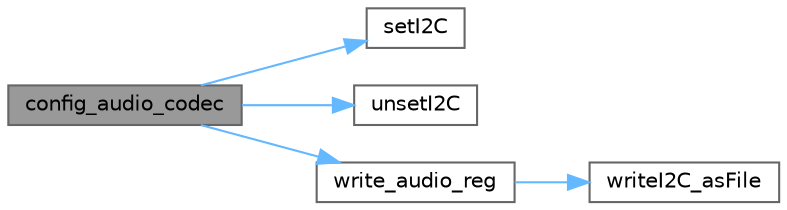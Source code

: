 digraph "config_audio_codec"
{
 // LATEX_PDF_SIZE
  bgcolor="transparent";
  edge [fontname=Helvetica,fontsize=10,labelfontname=Helvetica,labelfontsize=10];
  node [fontname=Helvetica,fontsize=10,shape=box,height=0.2,width=0.4];
  rankdir="LR";
  Node1 [id="Node000001",label="config_audio_codec",height=0.2,width=0.4,color="gray40", fillcolor="grey60", style="filled", fontcolor="black",tooltip=" "];
  Node1 -> Node2 [id="edge1_Node000001_Node000002",color="steelblue1",style="solid",tooltip=" "];
  Node2 [id="Node000002",label="setI2C",height=0.2,width=0.4,color="grey40", fillcolor="white", style="filled",URL="$i2cps_8c.html#a423d97e7bbc2c26785d9a5de31d2f220",tooltip=" "];
  Node1 -> Node3 [id="edge2_Node000001_Node000003",color="steelblue1",style="solid",tooltip=" "];
  Node3 [id="Node000003",label="unsetI2C",height=0.2,width=0.4,color="grey40", fillcolor="white", style="filled",URL="$i2cps_8c.html#a8fbf09bd758928bc8f434d96957ec40f",tooltip=" "];
  Node1 -> Node4 [id="edge3_Node000001_Node000004",color="steelblue1",style="solid",tooltip=" "];
  Node4 [id="Node000004",label="write_audio_reg",height=0.2,width=0.4,color="grey40", fillcolor="white", style="filled",URL="$group__AUDIO.html#ga3ec4d5593965dc8b93d40e80e2143902",tooltip=" "];
  Node4 -> Node5 [id="edge4_Node000004_Node000005",color="steelblue1",style="solid",tooltip=" "];
  Node5 [id="Node000005",label="writeI2C_asFile",height=0.2,width=0.4,color="grey40", fillcolor="white", style="filled",URL="$i2cps_8c.html#a655bf0c0118a9dff569ee054c0a395f1",tooltip=" "];
}
